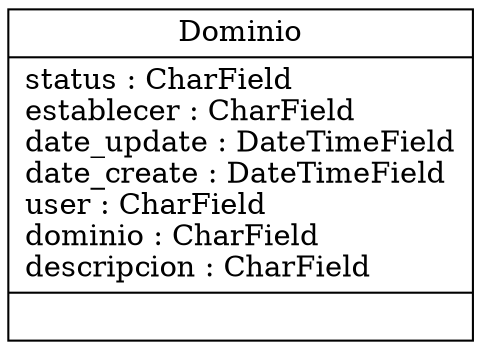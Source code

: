 digraph "classes_Dominio" {
charset="utf-8"
rankdir=BT
"2" [shape="record", label="{Dominio|status : CharField\lestablecer : CharField\ldate_update : DateTimeField\ldate_create : DateTimeField\luser : CharField\ldominio : CharField\ldescripcion : CharField\l|}"];
}
